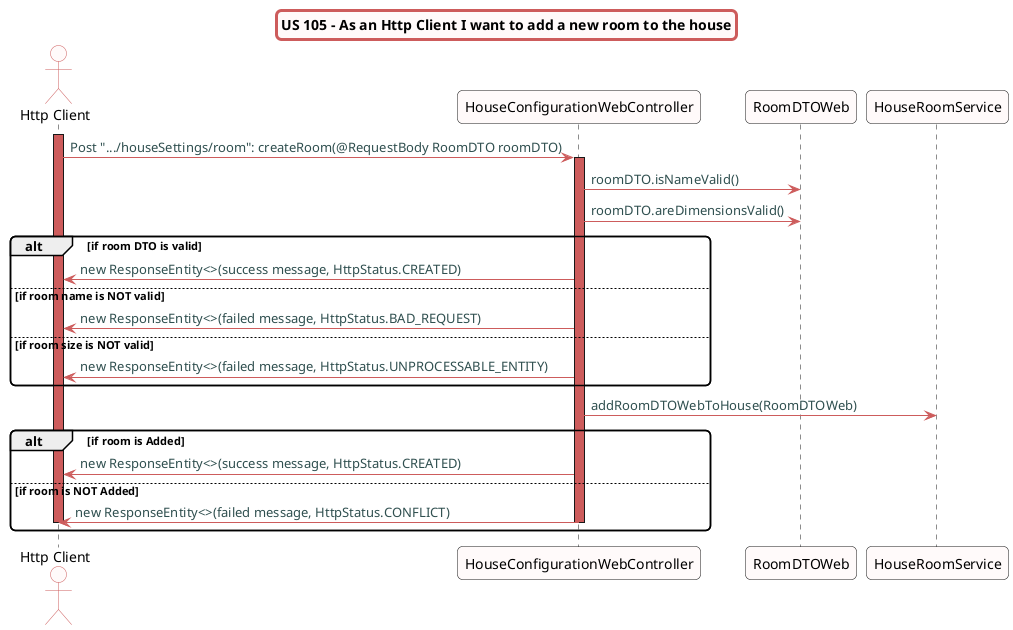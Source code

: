 @startuml
skinparam titleBorderRoundCorner 10
skinparam titleBorderThickness 3
skinparam titleBorderColor indianred
skinparam titleBackgroundColor snow
skinparam FontName quicksand

skinparam actor {
 	BorderColor indianred
 	backgroundColor Snow
 	}

 skinparam sequence {
 	LifeLineBackgroundColor indianred
 	ParticipantBackgroundColor snow
}

 skinparam roundcorner 10

 skinparam component {
   arrowThickness 1
   ArrowFontName Verdana
   ArrowColor indianred
   ArrowFontColor darkslategrey
 }
title US 105 - As an Http Client I want to add a new room to the house

actor "Http Client"
activate "Http Client"
"Http Client" -> "HouseConfigurationWebController":  Post ".../houseSettings/room": createRoom(@RequestBody RoomDTO roomDTO)
activate "HouseConfigurationWebController"
"HouseConfigurationWebController" -> "RoomDTOWeb": roomDTO.isNameValid()
"HouseConfigurationWebController" -> "RoomDTOWeb": roomDTO.areDimensionsValid()

alt if room DTO is valid
"HouseConfigurationWebController" -> "Http Client": new ResponseEntity<>(success message, HttpStatus.CREATED)
else if room name is NOT valid
"HouseConfigurationWebController" -> "Http Client": new ResponseEntity<>(failed message, HttpStatus.BAD_REQUEST)
else if room size is NOT valid
"HouseConfigurationWebController" -> "Http Client": new ResponseEntity<>(failed message, HttpStatus.UNPROCESSABLE_ENTITY)
end

"HouseConfigurationWebController" -> "HouseRoomService": addRoomDTOWebToHouse(RoomDTOWeb)

alt if room is Added
"HouseConfigurationWebController" -> "Http Client": new ResponseEntity<>(success message, HttpStatus.CREATED)
else if room is NOT Added
"HouseConfigurationWebController" -> "Http Client": new ResponseEntity<>(failed message, HttpStatus.CONFLICT)
deactivate "HouseConfigurationWebController"
deactivate "Http Client"
end
@enduml